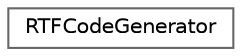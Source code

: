 digraph "Graphical Class Hierarchy"
{
 // INTERACTIVE_SVG=YES
 // LATEX_PDF_SIZE
  bgcolor="transparent";
  edge [fontname=Helvetica,fontsize=10,labelfontname=Helvetica,labelfontsize=10];
  node [fontname=Helvetica,fontsize=10,shape=box,height=0.2,width=0.4];
  rankdir="LR";
  Node0 [label="RTFCodeGenerator",height=0.2,width=0.4,color="grey40", fillcolor="white", style="filled",URL="$d2/df7/class_r_t_f_code_generator.html",tooltip="Generator for RTF code fragments."];
}
